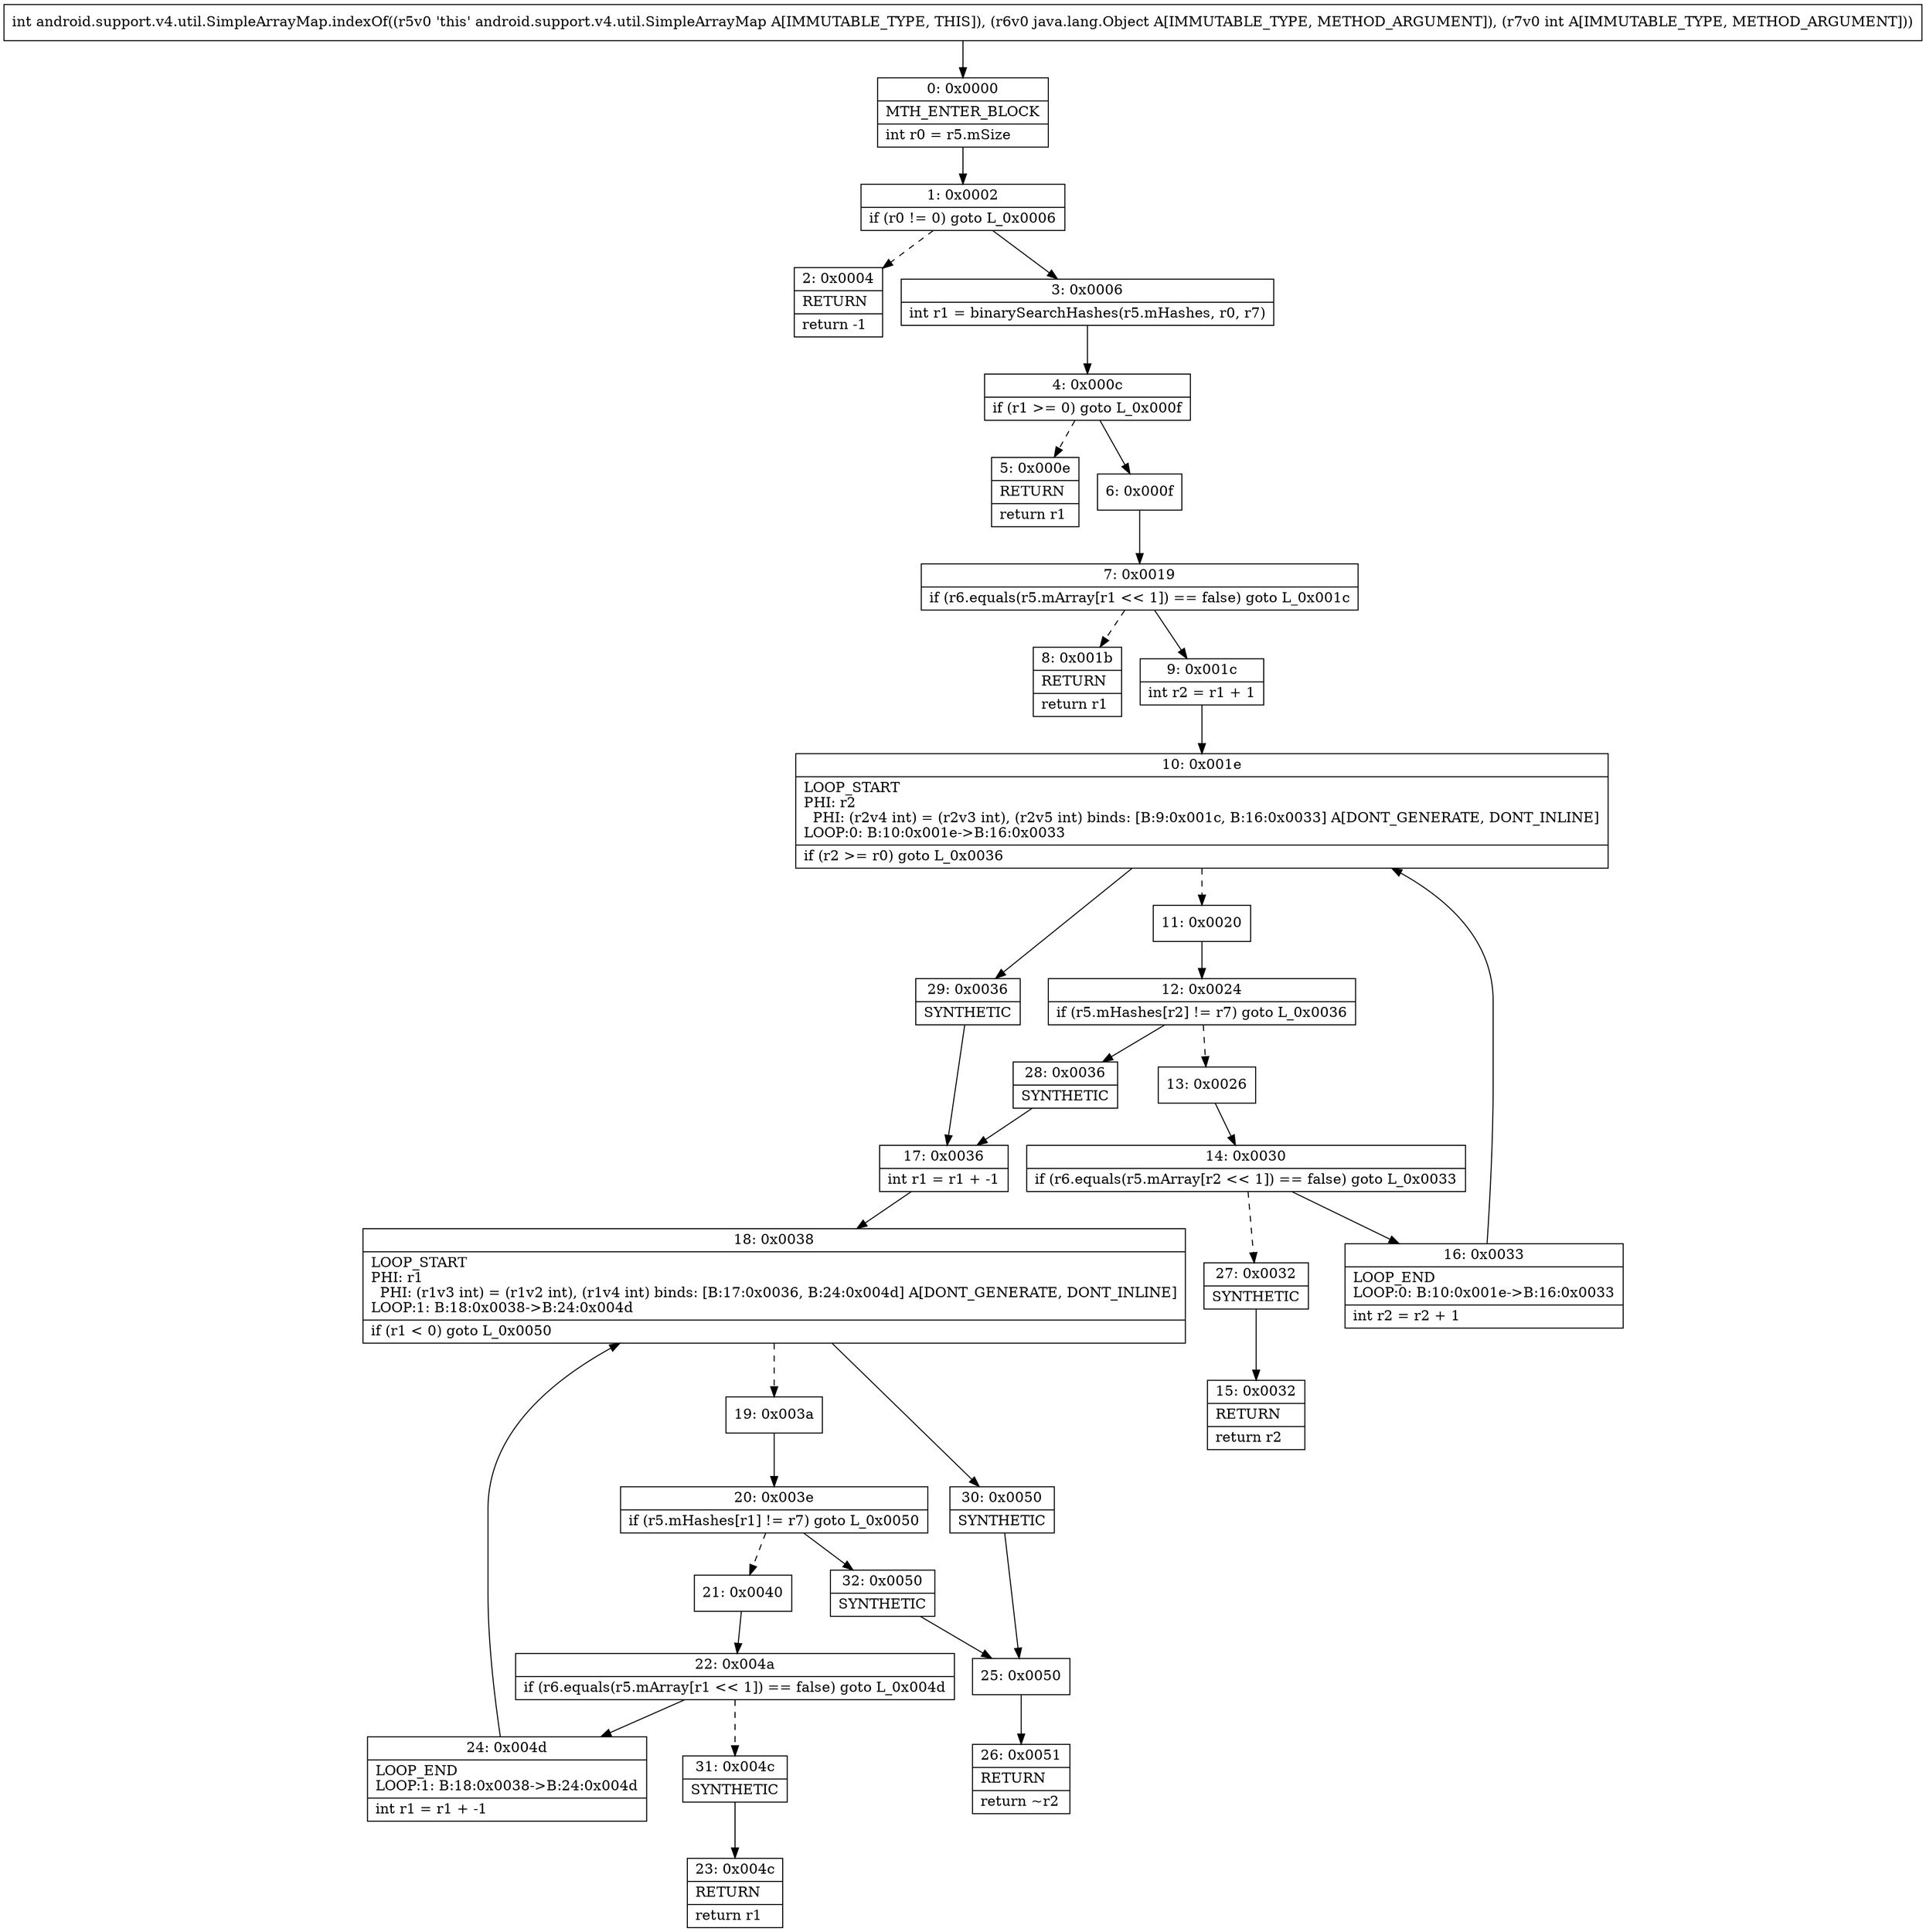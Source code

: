 digraph "CFG forandroid.support.v4.util.SimpleArrayMap.indexOf(Ljava\/lang\/Object;I)I" {
Node_0 [shape=record,label="{0\:\ 0x0000|MTH_ENTER_BLOCK\l|int r0 = r5.mSize\l}"];
Node_1 [shape=record,label="{1\:\ 0x0002|if (r0 != 0) goto L_0x0006\l}"];
Node_2 [shape=record,label="{2\:\ 0x0004|RETURN\l|return \-1\l}"];
Node_3 [shape=record,label="{3\:\ 0x0006|int r1 = binarySearchHashes(r5.mHashes, r0, r7)\l}"];
Node_4 [shape=record,label="{4\:\ 0x000c|if (r1 \>= 0) goto L_0x000f\l}"];
Node_5 [shape=record,label="{5\:\ 0x000e|RETURN\l|return r1\l}"];
Node_6 [shape=record,label="{6\:\ 0x000f}"];
Node_7 [shape=record,label="{7\:\ 0x0019|if (r6.equals(r5.mArray[r1 \<\< 1]) == false) goto L_0x001c\l}"];
Node_8 [shape=record,label="{8\:\ 0x001b|RETURN\l|return r1\l}"];
Node_9 [shape=record,label="{9\:\ 0x001c|int r2 = r1 + 1\l}"];
Node_10 [shape=record,label="{10\:\ 0x001e|LOOP_START\lPHI: r2 \l  PHI: (r2v4 int) = (r2v3 int), (r2v5 int) binds: [B:9:0x001c, B:16:0x0033] A[DONT_GENERATE, DONT_INLINE]\lLOOP:0: B:10:0x001e\-\>B:16:0x0033\l|if (r2 \>= r0) goto L_0x0036\l}"];
Node_11 [shape=record,label="{11\:\ 0x0020}"];
Node_12 [shape=record,label="{12\:\ 0x0024|if (r5.mHashes[r2] != r7) goto L_0x0036\l}"];
Node_13 [shape=record,label="{13\:\ 0x0026}"];
Node_14 [shape=record,label="{14\:\ 0x0030|if (r6.equals(r5.mArray[r2 \<\< 1]) == false) goto L_0x0033\l}"];
Node_15 [shape=record,label="{15\:\ 0x0032|RETURN\l|return r2\l}"];
Node_16 [shape=record,label="{16\:\ 0x0033|LOOP_END\lLOOP:0: B:10:0x001e\-\>B:16:0x0033\l|int r2 = r2 + 1\l}"];
Node_17 [shape=record,label="{17\:\ 0x0036|int r1 = r1 + \-1\l}"];
Node_18 [shape=record,label="{18\:\ 0x0038|LOOP_START\lPHI: r1 \l  PHI: (r1v3 int) = (r1v2 int), (r1v4 int) binds: [B:17:0x0036, B:24:0x004d] A[DONT_GENERATE, DONT_INLINE]\lLOOP:1: B:18:0x0038\-\>B:24:0x004d\l|if (r1 \< 0) goto L_0x0050\l}"];
Node_19 [shape=record,label="{19\:\ 0x003a}"];
Node_20 [shape=record,label="{20\:\ 0x003e|if (r5.mHashes[r1] != r7) goto L_0x0050\l}"];
Node_21 [shape=record,label="{21\:\ 0x0040}"];
Node_22 [shape=record,label="{22\:\ 0x004a|if (r6.equals(r5.mArray[r1 \<\< 1]) == false) goto L_0x004d\l}"];
Node_23 [shape=record,label="{23\:\ 0x004c|RETURN\l|return r1\l}"];
Node_24 [shape=record,label="{24\:\ 0x004d|LOOP_END\lLOOP:1: B:18:0x0038\-\>B:24:0x004d\l|int r1 = r1 + \-1\l}"];
Node_25 [shape=record,label="{25\:\ 0x0050}"];
Node_26 [shape=record,label="{26\:\ 0x0051|RETURN\l|return ~r2\l}"];
Node_27 [shape=record,label="{27\:\ 0x0032|SYNTHETIC\l}"];
Node_28 [shape=record,label="{28\:\ 0x0036|SYNTHETIC\l}"];
Node_29 [shape=record,label="{29\:\ 0x0036|SYNTHETIC\l}"];
Node_30 [shape=record,label="{30\:\ 0x0050|SYNTHETIC\l}"];
Node_31 [shape=record,label="{31\:\ 0x004c|SYNTHETIC\l}"];
Node_32 [shape=record,label="{32\:\ 0x0050|SYNTHETIC\l}"];
MethodNode[shape=record,label="{int android.support.v4.util.SimpleArrayMap.indexOf((r5v0 'this' android.support.v4.util.SimpleArrayMap A[IMMUTABLE_TYPE, THIS]), (r6v0 java.lang.Object A[IMMUTABLE_TYPE, METHOD_ARGUMENT]), (r7v0 int A[IMMUTABLE_TYPE, METHOD_ARGUMENT])) }"];
MethodNode -> Node_0;
Node_0 -> Node_1;
Node_1 -> Node_2[style=dashed];
Node_1 -> Node_3;
Node_3 -> Node_4;
Node_4 -> Node_5[style=dashed];
Node_4 -> Node_6;
Node_6 -> Node_7;
Node_7 -> Node_8[style=dashed];
Node_7 -> Node_9;
Node_9 -> Node_10;
Node_10 -> Node_11[style=dashed];
Node_10 -> Node_29;
Node_11 -> Node_12;
Node_12 -> Node_13[style=dashed];
Node_12 -> Node_28;
Node_13 -> Node_14;
Node_14 -> Node_16;
Node_14 -> Node_27[style=dashed];
Node_16 -> Node_10;
Node_17 -> Node_18;
Node_18 -> Node_19[style=dashed];
Node_18 -> Node_30;
Node_19 -> Node_20;
Node_20 -> Node_21[style=dashed];
Node_20 -> Node_32;
Node_21 -> Node_22;
Node_22 -> Node_24;
Node_22 -> Node_31[style=dashed];
Node_24 -> Node_18;
Node_25 -> Node_26;
Node_27 -> Node_15;
Node_28 -> Node_17;
Node_29 -> Node_17;
Node_30 -> Node_25;
Node_31 -> Node_23;
Node_32 -> Node_25;
}

